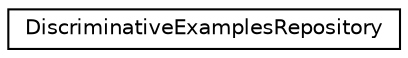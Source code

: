 digraph "Graphical Class Hierarchy"
{
  edge [fontname="Helvetica",fontsize="10",labelfontname="Helvetica",labelfontsize="10"];
  node [fontname="Helvetica",fontsize="10",shape=record];
  rankdir="LR";
  Node0 [label="DiscriminativeExamplesRepository",height=0.2,width=0.4,color="black", fillcolor="white", style="filled",URL="$classkaldi_1_1nnet2_1_1DiscriminativeExamplesRepository.html",tooltip="This struct stores neural net training examples to be used in multi-threaded training. "];
}
